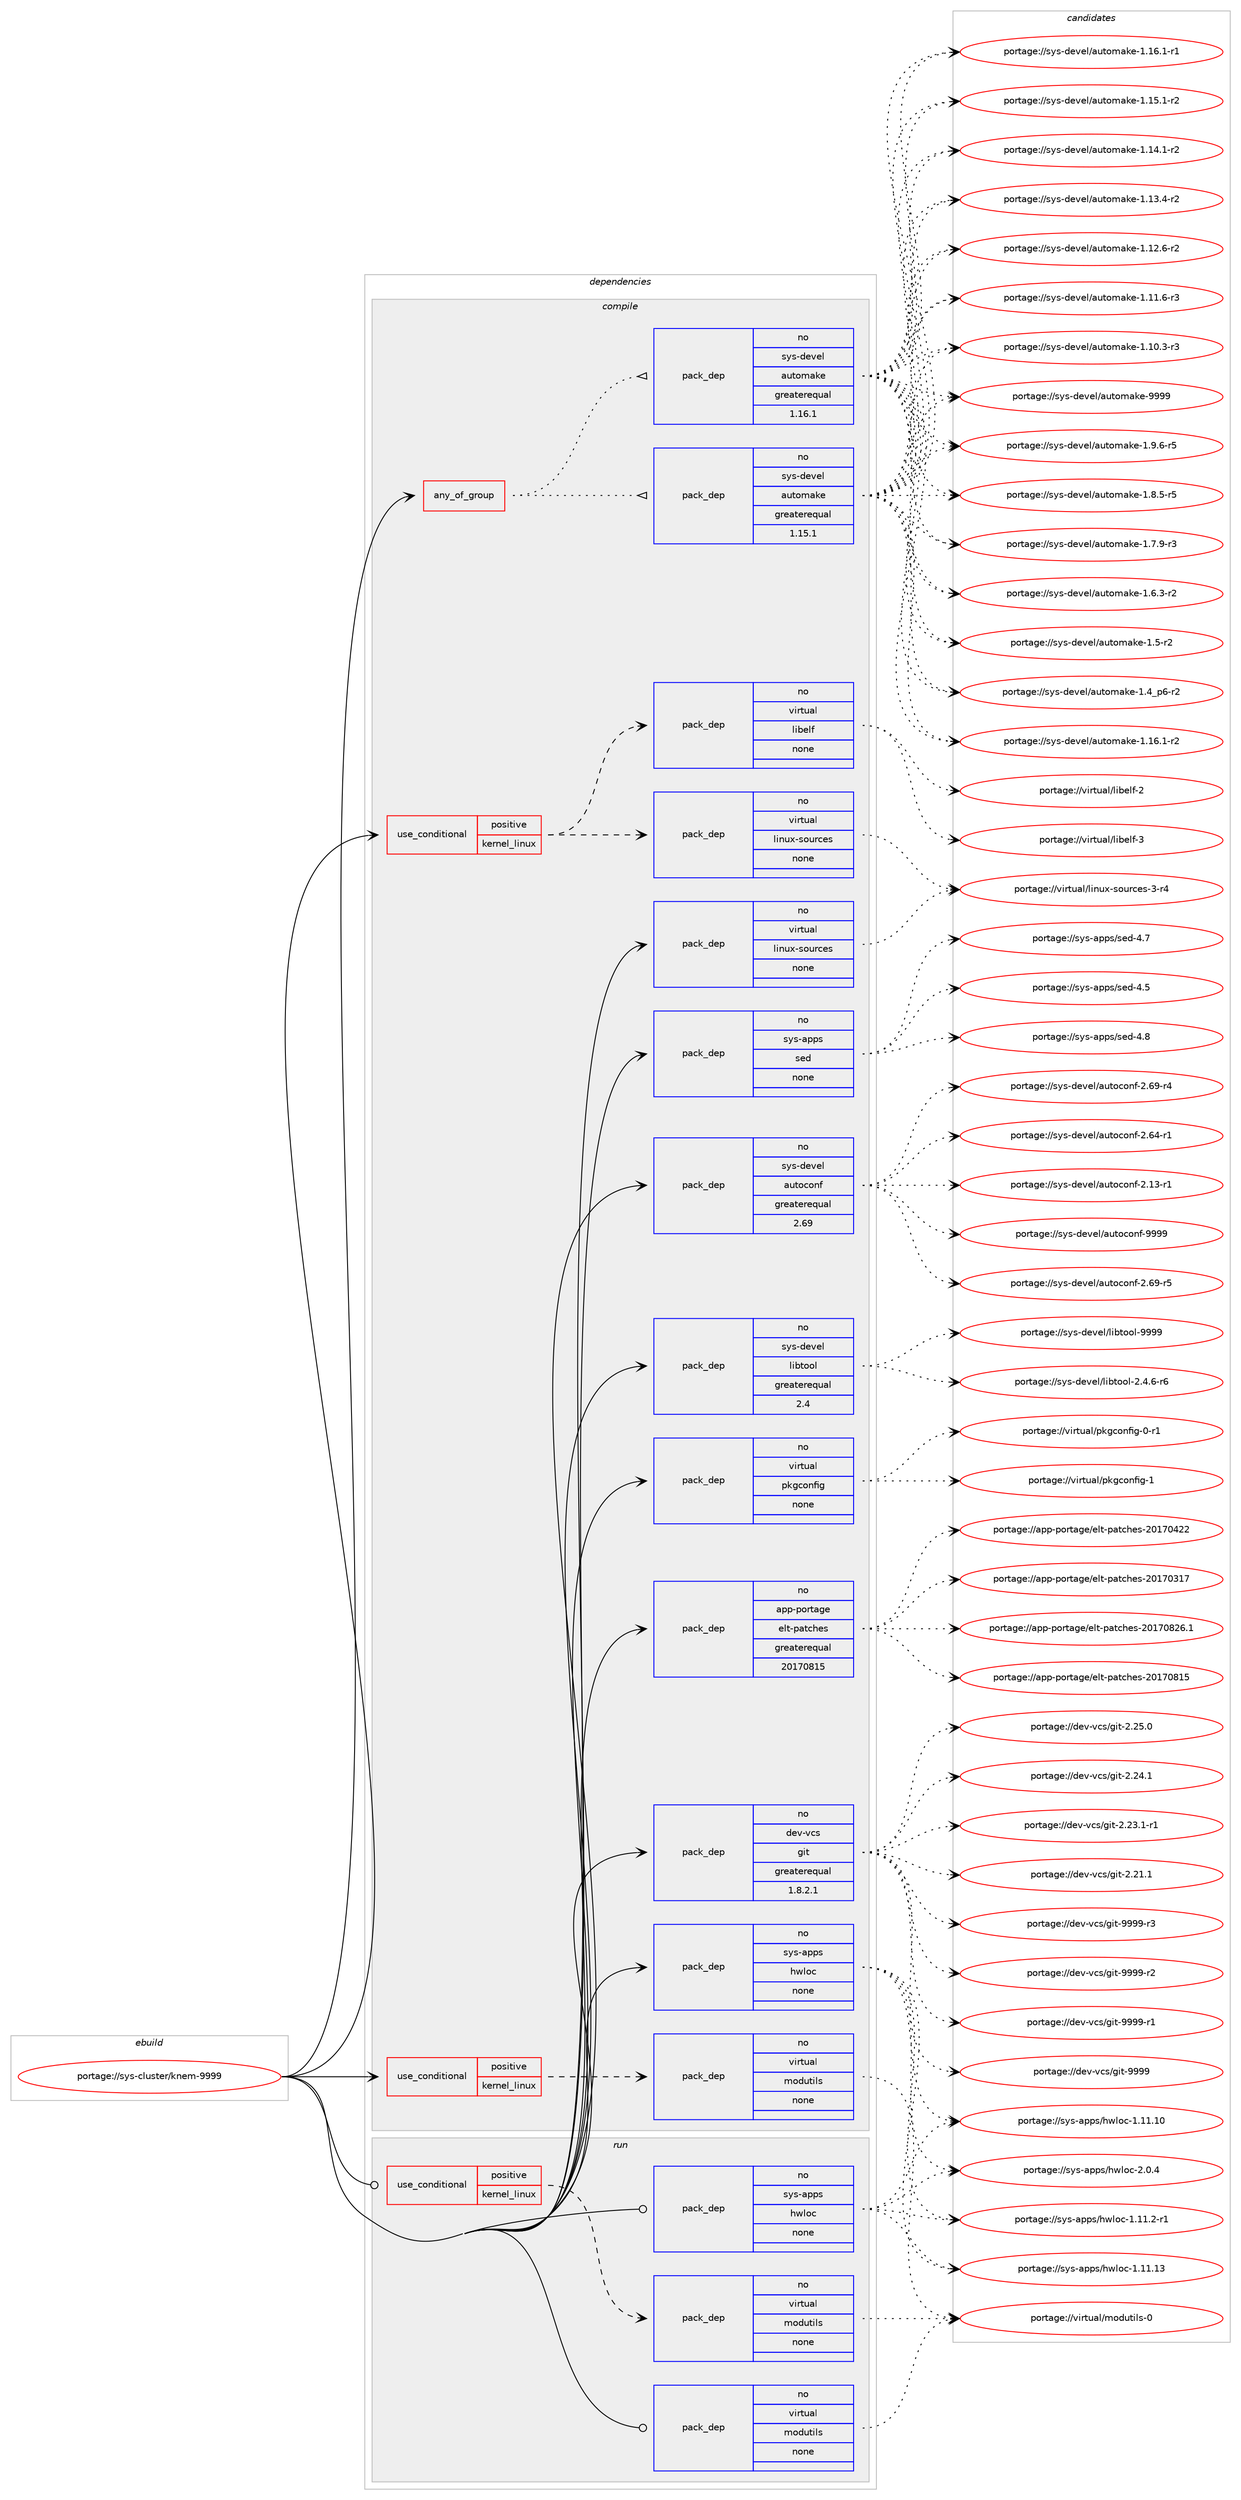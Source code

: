 digraph prolog {

# *************
# Graph options
# *************

newrank=true;
concentrate=true;
compound=true;
graph [rankdir=LR,fontname=Helvetica,fontsize=10,ranksep=1.5];#, ranksep=2.5, nodesep=0.2];
edge  [arrowhead=vee];
node  [fontname=Helvetica,fontsize=10];

# **********
# The ebuild
# **********

subgraph cluster_leftcol {
color=gray;
rank=same;
label=<<i>ebuild</i>>;
id [label="portage://sys-cluster/knem-9999", color=red, width=4, href="../sys-cluster/knem-9999.svg"];
}

# ****************
# The dependencies
# ****************

subgraph cluster_midcol {
color=gray;
label=<<i>dependencies</i>>;
subgraph cluster_compile {
fillcolor="#eeeeee";
style=filled;
label=<<i>compile</i>>;
subgraph any1098 {
dependency55615 [label=<<TABLE BORDER="0" CELLBORDER="1" CELLSPACING="0" CELLPADDING="4"><TR><TD CELLPADDING="10">any_of_group</TD></TR></TABLE>>, shape=none, color=red];subgraph pack43190 {
dependency55616 [label=<<TABLE BORDER="0" CELLBORDER="1" CELLSPACING="0" CELLPADDING="4" WIDTH="220"><TR><TD ROWSPAN="6" CELLPADDING="30">pack_dep</TD></TR><TR><TD WIDTH="110">no</TD></TR><TR><TD>sys-devel</TD></TR><TR><TD>automake</TD></TR><TR><TD>greaterequal</TD></TR><TR><TD>1.16.1</TD></TR></TABLE>>, shape=none, color=blue];
}
dependency55615:e -> dependency55616:w [weight=20,style="dotted",arrowhead="oinv"];
subgraph pack43191 {
dependency55617 [label=<<TABLE BORDER="0" CELLBORDER="1" CELLSPACING="0" CELLPADDING="4" WIDTH="220"><TR><TD ROWSPAN="6" CELLPADDING="30">pack_dep</TD></TR><TR><TD WIDTH="110">no</TD></TR><TR><TD>sys-devel</TD></TR><TR><TD>automake</TD></TR><TR><TD>greaterequal</TD></TR><TR><TD>1.15.1</TD></TR></TABLE>>, shape=none, color=blue];
}
dependency55615:e -> dependency55617:w [weight=20,style="dotted",arrowhead="oinv"];
}
id:e -> dependency55615:w [weight=20,style="solid",arrowhead="vee"];
subgraph cond11262 {
dependency55618 [label=<<TABLE BORDER="0" CELLBORDER="1" CELLSPACING="0" CELLPADDING="4"><TR><TD ROWSPAN="3" CELLPADDING="10">use_conditional</TD></TR><TR><TD>positive</TD></TR><TR><TD>kernel_linux</TD></TR></TABLE>>, shape=none, color=red];
subgraph pack43192 {
dependency55619 [label=<<TABLE BORDER="0" CELLBORDER="1" CELLSPACING="0" CELLPADDING="4" WIDTH="220"><TR><TD ROWSPAN="6" CELLPADDING="30">pack_dep</TD></TR><TR><TD WIDTH="110">no</TD></TR><TR><TD>virtual</TD></TR><TR><TD>linux-sources</TD></TR><TR><TD>none</TD></TR><TR><TD></TD></TR></TABLE>>, shape=none, color=blue];
}
dependency55618:e -> dependency55619:w [weight=20,style="dashed",arrowhead="vee"];
subgraph pack43193 {
dependency55620 [label=<<TABLE BORDER="0" CELLBORDER="1" CELLSPACING="0" CELLPADDING="4" WIDTH="220"><TR><TD ROWSPAN="6" CELLPADDING="30">pack_dep</TD></TR><TR><TD WIDTH="110">no</TD></TR><TR><TD>virtual</TD></TR><TR><TD>libelf</TD></TR><TR><TD>none</TD></TR><TR><TD></TD></TR></TABLE>>, shape=none, color=blue];
}
dependency55618:e -> dependency55620:w [weight=20,style="dashed",arrowhead="vee"];
}
id:e -> dependency55618:w [weight=20,style="solid",arrowhead="vee"];
subgraph cond11263 {
dependency55621 [label=<<TABLE BORDER="0" CELLBORDER="1" CELLSPACING="0" CELLPADDING="4"><TR><TD ROWSPAN="3" CELLPADDING="10">use_conditional</TD></TR><TR><TD>positive</TD></TR><TR><TD>kernel_linux</TD></TR></TABLE>>, shape=none, color=red];
subgraph pack43194 {
dependency55622 [label=<<TABLE BORDER="0" CELLBORDER="1" CELLSPACING="0" CELLPADDING="4" WIDTH="220"><TR><TD ROWSPAN="6" CELLPADDING="30">pack_dep</TD></TR><TR><TD WIDTH="110">no</TD></TR><TR><TD>virtual</TD></TR><TR><TD>modutils</TD></TR><TR><TD>none</TD></TR><TR><TD></TD></TR></TABLE>>, shape=none, color=blue];
}
dependency55621:e -> dependency55622:w [weight=20,style="dashed",arrowhead="vee"];
}
id:e -> dependency55621:w [weight=20,style="solid",arrowhead="vee"];
subgraph pack43195 {
dependency55623 [label=<<TABLE BORDER="0" CELLBORDER="1" CELLSPACING="0" CELLPADDING="4" WIDTH="220"><TR><TD ROWSPAN="6" CELLPADDING="30">pack_dep</TD></TR><TR><TD WIDTH="110">no</TD></TR><TR><TD>app-portage</TD></TR><TR><TD>elt-patches</TD></TR><TR><TD>greaterequal</TD></TR><TR><TD>20170815</TD></TR></TABLE>>, shape=none, color=blue];
}
id:e -> dependency55623:w [weight=20,style="solid",arrowhead="vee"];
subgraph pack43196 {
dependency55624 [label=<<TABLE BORDER="0" CELLBORDER="1" CELLSPACING="0" CELLPADDING="4" WIDTH="220"><TR><TD ROWSPAN="6" CELLPADDING="30">pack_dep</TD></TR><TR><TD WIDTH="110">no</TD></TR><TR><TD>dev-vcs</TD></TR><TR><TD>git</TD></TR><TR><TD>greaterequal</TD></TR><TR><TD>1.8.2.1</TD></TR></TABLE>>, shape=none, color=blue];
}
id:e -> dependency55624:w [weight=20,style="solid",arrowhead="vee"];
subgraph pack43197 {
dependency55625 [label=<<TABLE BORDER="0" CELLBORDER="1" CELLSPACING="0" CELLPADDING="4" WIDTH="220"><TR><TD ROWSPAN="6" CELLPADDING="30">pack_dep</TD></TR><TR><TD WIDTH="110">no</TD></TR><TR><TD>sys-apps</TD></TR><TR><TD>hwloc</TD></TR><TR><TD>none</TD></TR><TR><TD></TD></TR></TABLE>>, shape=none, color=blue];
}
id:e -> dependency55625:w [weight=20,style="solid",arrowhead="vee"];
subgraph pack43198 {
dependency55626 [label=<<TABLE BORDER="0" CELLBORDER="1" CELLSPACING="0" CELLPADDING="4" WIDTH="220"><TR><TD ROWSPAN="6" CELLPADDING="30">pack_dep</TD></TR><TR><TD WIDTH="110">no</TD></TR><TR><TD>sys-apps</TD></TR><TR><TD>sed</TD></TR><TR><TD>none</TD></TR><TR><TD></TD></TR></TABLE>>, shape=none, color=blue];
}
id:e -> dependency55626:w [weight=20,style="solid",arrowhead="vee"];
subgraph pack43199 {
dependency55627 [label=<<TABLE BORDER="0" CELLBORDER="1" CELLSPACING="0" CELLPADDING="4" WIDTH="220"><TR><TD ROWSPAN="6" CELLPADDING="30">pack_dep</TD></TR><TR><TD WIDTH="110">no</TD></TR><TR><TD>sys-devel</TD></TR><TR><TD>autoconf</TD></TR><TR><TD>greaterequal</TD></TR><TR><TD>2.69</TD></TR></TABLE>>, shape=none, color=blue];
}
id:e -> dependency55627:w [weight=20,style="solid",arrowhead="vee"];
subgraph pack43200 {
dependency55628 [label=<<TABLE BORDER="0" CELLBORDER="1" CELLSPACING="0" CELLPADDING="4" WIDTH="220"><TR><TD ROWSPAN="6" CELLPADDING="30">pack_dep</TD></TR><TR><TD WIDTH="110">no</TD></TR><TR><TD>sys-devel</TD></TR><TR><TD>libtool</TD></TR><TR><TD>greaterequal</TD></TR><TR><TD>2.4</TD></TR></TABLE>>, shape=none, color=blue];
}
id:e -> dependency55628:w [weight=20,style="solid",arrowhead="vee"];
subgraph pack43201 {
dependency55629 [label=<<TABLE BORDER="0" CELLBORDER="1" CELLSPACING="0" CELLPADDING="4" WIDTH="220"><TR><TD ROWSPAN="6" CELLPADDING="30">pack_dep</TD></TR><TR><TD WIDTH="110">no</TD></TR><TR><TD>virtual</TD></TR><TR><TD>linux-sources</TD></TR><TR><TD>none</TD></TR><TR><TD></TD></TR></TABLE>>, shape=none, color=blue];
}
id:e -> dependency55629:w [weight=20,style="solid",arrowhead="vee"];
subgraph pack43202 {
dependency55630 [label=<<TABLE BORDER="0" CELLBORDER="1" CELLSPACING="0" CELLPADDING="4" WIDTH="220"><TR><TD ROWSPAN="6" CELLPADDING="30">pack_dep</TD></TR><TR><TD WIDTH="110">no</TD></TR><TR><TD>virtual</TD></TR><TR><TD>pkgconfig</TD></TR><TR><TD>none</TD></TR><TR><TD></TD></TR></TABLE>>, shape=none, color=blue];
}
id:e -> dependency55630:w [weight=20,style="solid",arrowhead="vee"];
}
subgraph cluster_compileandrun {
fillcolor="#eeeeee";
style=filled;
label=<<i>compile and run</i>>;
}
subgraph cluster_run {
fillcolor="#eeeeee";
style=filled;
label=<<i>run</i>>;
subgraph cond11264 {
dependency55631 [label=<<TABLE BORDER="0" CELLBORDER="1" CELLSPACING="0" CELLPADDING="4"><TR><TD ROWSPAN="3" CELLPADDING="10">use_conditional</TD></TR><TR><TD>positive</TD></TR><TR><TD>kernel_linux</TD></TR></TABLE>>, shape=none, color=red];
subgraph pack43203 {
dependency55632 [label=<<TABLE BORDER="0" CELLBORDER="1" CELLSPACING="0" CELLPADDING="4" WIDTH="220"><TR><TD ROWSPAN="6" CELLPADDING="30">pack_dep</TD></TR><TR><TD WIDTH="110">no</TD></TR><TR><TD>virtual</TD></TR><TR><TD>modutils</TD></TR><TR><TD>none</TD></TR><TR><TD></TD></TR></TABLE>>, shape=none, color=blue];
}
dependency55631:e -> dependency55632:w [weight=20,style="dashed",arrowhead="vee"];
}
id:e -> dependency55631:w [weight=20,style="solid",arrowhead="odot"];
subgraph pack43204 {
dependency55633 [label=<<TABLE BORDER="0" CELLBORDER="1" CELLSPACING="0" CELLPADDING="4" WIDTH="220"><TR><TD ROWSPAN="6" CELLPADDING="30">pack_dep</TD></TR><TR><TD WIDTH="110">no</TD></TR><TR><TD>sys-apps</TD></TR><TR><TD>hwloc</TD></TR><TR><TD>none</TD></TR><TR><TD></TD></TR></TABLE>>, shape=none, color=blue];
}
id:e -> dependency55633:w [weight=20,style="solid",arrowhead="odot"];
subgraph pack43205 {
dependency55634 [label=<<TABLE BORDER="0" CELLBORDER="1" CELLSPACING="0" CELLPADDING="4" WIDTH="220"><TR><TD ROWSPAN="6" CELLPADDING="30">pack_dep</TD></TR><TR><TD WIDTH="110">no</TD></TR><TR><TD>virtual</TD></TR><TR><TD>modutils</TD></TR><TR><TD>none</TD></TR><TR><TD></TD></TR></TABLE>>, shape=none, color=blue];
}
id:e -> dependency55634:w [weight=20,style="solid",arrowhead="odot"];
}
}

# **************
# The candidates
# **************

subgraph cluster_choices {
rank=same;
color=gray;
label=<<i>candidates</i>>;

subgraph choice43190 {
color=black;
nodesep=1;
choice115121115451001011181011084797117116111109971071014557575757 [label="portage://sys-devel/automake-9999", color=red, width=4,href="../sys-devel/automake-9999.svg"];
choice115121115451001011181011084797117116111109971071014549465746544511453 [label="portage://sys-devel/automake-1.9.6-r5", color=red, width=4,href="../sys-devel/automake-1.9.6-r5.svg"];
choice115121115451001011181011084797117116111109971071014549465646534511453 [label="portage://sys-devel/automake-1.8.5-r5", color=red, width=4,href="../sys-devel/automake-1.8.5-r5.svg"];
choice115121115451001011181011084797117116111109971071014549465546574511451 [label="portage://sys-devel/automake-1.7.9-r3", color=red, width=4,href="../sys-devel/automake-1.7.9-r3.svg"];
choice115121115451001011181011084797117116111109971071014549465446514511450 [label="portage://sys-devel/automake-1.6.3-r2", color=red, width=4,href="../sys-devel/automake-1.6.3-r2.svg"];
choice11512111545100101118101108479711711611110997107101454946534511450 [label="portage://sys-devel/automake-1.5-r2", color=red, width=4,href="../sys-devel/automake-1.5-r2.svg"];
choice115121115451001011181011084797117116111109971071014549465295112544511450 [label="portage://sys-devel/automake-1.4_p6-r2", color=red, width=4,href="../sys-devel/automake-1.4_p6-r2.svg"];
choice11512111545100101118101108479711711611110997107101454946495446494511450 [label="portage://sys-devel/automake-1.16.1-r2", color=red, width=4,href="../sys-devel/automake-1.16.1-r2.svg"];
choice11512111545100101118101108479711711611110997107101454946495446494511449 [label="portage://sys-devel/automake-1.16.1-r1", color=red, width=4,href="../sys-devel/automake-1.16.1-r1.svg"];
choice11512111545100101118101108479711711611110997107101454946495346494511450 [label="portage://sys-devel/automake-1.15.1-r2", color=red, width=4,href="../sys-devel/automake-1.15.1-r2.svg"];
choice11512111545100101118101108479711711611110997107101454946495246494511450 [label="portage://sys-devel/automake-1.14.1-r2", color=red, width=4,href="../sys-devel/automake-1.14.1-r2.svg"];
choice11512111545100101118101108479711711611110997107101454946495146524511450 [label="portage://sys-devel/automake-1.13.4-r2", color=red, width=4,href="../sys-devel/automake-1.13.4-r2.svg"];
choice11512111545100101118101108479711711611110997107101454946495046544511450 [label="portage://sys-devel/automake-1.12.6-r2", color=red, width=4,href="../sys-devel/automake-1.12.6-r2.svg"];
choice11512111545100101118101108479711711611110997107101454946494946544511451 [label="portage://sys-devel/automake-1.11.6-r3", color=red, width=4,href="../sys-devel/automake-1.11.6-r3.svg"];
choice11512111545100101118101108479711711611110997107101454946494846514511451 [label="portage://sys-devel/automake-1.10.3-r3", color=red, width=4,href="../sys-devel/automake-1.10.3-r3.svg"];
dependency55616:e -> choice115121115451001011181011084797117116111109971071014557575757:w [style=dotted,weight="100"];
dependency55616:e -> choice115121115451001011181011084797117116111109971071014549465746544511453:w [style=dotted,weight="100"];
dependency55616:e -> choice115121115451001011181011084797117116111109971071014549465646534511453:w [style=dotted,weight="100"];
dependency55616:e -> choice115121115451001011181011084797117116111109971071014549465546574511451:w [style=dotted,weight="100"];
dependency55616:e -> choice115121115451001011181011084797117116111109971071014549465446514511450:w [style=dotted,weight="100"];
dependency55616:e -> choice11512111545100101118101108479711711611110997107101454946534511450:w [style=dotted,weight="100"];
dependency55616:e -> choice115121115451001011181011084797117116111109971071014549465295112544511450:w [style=dotted,weight="100"];
dependency55616:e -> choice11512111545100101118101108479711711611110997107101454946495446494511450:w [style=dotted,weight="100"];
dependency55616:e -> choice11512111545100101118101108479711711611110997107101454946495446494511449:w [style=dotted,weight="100"];
dependency55616:e -> choice11512111545100101118101108479711711611110997107101454946495346494511450:w [style=dotted,weight="100"];
dependency55616:e -> choice11512111545100101118101108479711711611110997107101454946495246494511450:w [style=dotted,weight="100"];
dependency55616:e -> choice11512111545100101118101108479711711611110997107101454946495146524511450:w [style=dotted,weight="100"];
dependency55616:e -> choice11512111545100101118101108479711711611110997107101454946495046544511450:w [style=dotted,weight="100"];
dependency55616:e -> choice11512111545100101118101108479711711611110997107101454946494946544511451:w [style=dotted,weight="100"];
dependency55616:e -> choice11512111545100101118101108479711711611110997107101454946494846514511451:w [style=dotted,weight="100"];
}
subgraph choice43191 {
color=black;
nodesep=1;
choice115121115451001011181011084797117116111109971071014557575757 [label="portage://sys-devel/automake-9999", color=red, width=4,href="../sys-devel/automake-9999.svg"];
choice115121115451001011181011084797117116111109971071014549465746544511453 [label="portage://sys-devel/automake-1.9.6-r5", color=red, width=4,href="../sys-devel/automake-1.9.6-r5.svg"];
choice115121115451001011181011084797117116111109971071014549465646534511453 [label="portage://sys-devel/automake-1.8.5-r5", color=red, width=4,href="../sys-devel/automake-1.8.5-r5.svg"];
choice115121115451001011181011084797117116111109971071014549465546574511451 [label="portage://sys-devel/automake-1.7.9-r3", color=red, width=4,href="../sys-devel/automake-1.7.9-r3.svg"];
choice115121115451001011181011084797117116111109971071014549465446514511450 [label="portage://sys-devel/automake-1.6.3-r2", color=red, width=4,href="../sys-devel/automake-1.6.3-r2.svg"];
choice11512111545100101118101108479711711611110997107101454946534511450 [label="portage://sys-devel/automake-1.5-r2", color=red, width=4,href="../sys-devel/automake-1.5-r2.svg"];
choice115121115451001011181011084797117116111109971071014549465295112544511450 [label="portage://sys-devel/automake-1.4_p6-r2", color=red, width=4,href="../sys-devel/automake-1.4_p6-r2.svg"];
choice11512111545100101118101108479711711611110997107101454946495446494511450 [label="portage://sys-devel/automake-1.16.1-r2", color=red, width=4,href="../sys-devel/automake-1.16.1-r2.svg"];
choice11512111545100101118101108479711711611110997107101454946495446494511449 [label="portage://sys-devel/automake-1.16.1-r1", color=red, width=4,href="../sys-devel/automake-1.16.1-r1.svg"];
choice11512111545100101118101108479711711611110997107101454946495346494511450 [label="portage://sys-devel/automake-1.15.1-r2", color=red, width=4,href="../sys-devel/automake-1.15.1-r2.svg"];
choice11512111545100101118101108479711711611110997107101454946495246494511450 [label="portage://sys-devel/automake-1.14.1-r2", color=red, width=4,href="../sys-devel/automake-1.14.1-r2.svg"];
choice11512111545100101118101108479711711611110997107101454946495146524511450 [label="portage://sys-devel/automake-1.13.4-r2", color=red, width=4,href="../sys-devel/automake-1.13.4-r2.svg"];
choice11512111545100101118101108479711711611110997107101454946495046544511450 [label="portage://sys-devel/automake-1.12.6-r2", color=red, width=4,href="../sys-devel/automake-1.12.6-r2.svg"];
choice11512111545100101118101108479711711611110997107101454946494946544511451 [label="portage://sys-devel/automake-1.11.6-r3", color=red, width=4,href="../sys-devel/automake-1.11.6-r3.svg"];
choice11512111545100101118101108479711711611110997107101454946494846514511451 [label="portage://sys-devel/automake-1.10.3-r3", color=red, width=4,href="../sys-devel/automake-1.10.3-r3.svg"];
dependency55617:e -> choice115121115451001011181011084797117116111109971071014557575757:w [style=dotted,weight="100"];
dependency55617:e -> choice115121115451001011181011084797117116111109971071014549465746544511453:w [style=dotted,weight="100"];
dependency55617:e -> choice115121115451001011181011084797117116111109971071014549465646534511453:w [style=dotted,weight="100"];
dependency55617:e -> choice115121115451001011181011084797117116111109971071014549465546574511451:w [style=dotted,weight="100"];
dependency55617:e -> choice115121115451001011181011084797117116111109971071014549465446514511450:w [style=dotted,weight="100"];
dependency55617:e -> choice11512111545100101118101108479711711611110997107101454946534511450:w [style=dotted,weight="100"];
dependency55617:e -> choice115121115451001011181011084797117116111109971071014549465295112544511450:w [style=dotted,weight="100"];
dependency55617:e -> choice11512111545100101118101108479711711611110997107101454946495446494511450:w [style=dotted,weight="100"];
dependency55617:e -> choice11512111545100101118101108479711711611110997107101454946495446494511449:w [style=dotted,weight="100"];
dependency55617:e -> choice11512111545100101118101108479711711611110997107101454946495346494511450:w [style=dotted,weight="100"];
dependency55617:e -> choice11512111545100101118101108479711711611110997107101454946495246494511450:w [style=dotted,weight="100"];
dependency55617:e -> choice11512111545100101118101108479711711611110997107101454946495146524511450:w [style=dotted,weight="100"];
dependency55617:e -> choice11512111545100101118101108479711711611110997107101454946495046544511450:w [style=dotted,weight="100"];
dependency55617:e -> choice11512111545100101118101108479711711611110997107101454946494946544511451:w [style=dotted,weight="100"];
dependency55617:e -> choice11512111545100101118101108479711711611110997107101454946494846514511451:w [style=dotted,weight="100"];
}
subgraph choice43192 {
color=black;
nodesep=1;
choice1181051141161179710847108105110117120451151111171149910111545514511452 [label="portage://virtual/linux-sources-3-r4", color=red, width=4,href="../virtual/linux-sources-3-r4.svg"];
dependency55619:e -> choice1181051141161179710847108105110117120451151111171149910111545514511452:w [style=dotted,weight="100"];
}
subgraph choice43193 {
color=black;
nodesep=1;
choice1181051141161179710847108105981011081024551 [label="portage://virtual/libelf-3", color=red, width=4,href="../virtual/libelf-3.svg"];
choice1181051141161179710847108105981011081024550 [label="portage://virtual/libelf-2", color=red, width=4,href="../virtual/libelf-2.svg"];
dependency55620:e -> choice1181051141161179710847108105981011081024551:w [style=dotted,weight="100"];
dependency55620:e -> choice1181051141161179710847108105981011081024550:w [style=dotted,weight="100"];
}
subgraph choice43194 {
color=black;
nodesep=1;
choice11810511411611797108471091111001171161051081154548 [label="portage://virtual/modutils-0", color=red, width=4,href="../virtual/modutils-0.svg"];
dependency55622:e -> choice11810511411611797108471091111001171161051081154548:w [style=dotted,weight="100"];
}
subgraph choice43195 {
color=black;
nodesep=1;
choice971121124511211111411697103101471011081164511297116991041011154550484955485650544649 [label="portage://app-portage/elt-patches-20170826.1", color=red, width=4,href="../app-portage/elt-patches-20170826.1.svg"];
choice97112112451121111141169710310147101108116451129711699104101115455048495548564953 [label="portage://app-portage/elt-patches-20170815", color=red, width=4,href="../app-portage/elt-patches-20170815.svg"];
choice97112112451121111141169710310147101108116451129711699104101115455048495548525050 [label="portage://app-portage/elt-patches-20170422", color=red, width=4,href="../app-portage/elt-patches-20170422.svg"];
choice97112112451121111141169710310147101108116451129711699104101115455048495548514955 [label="portage://app-portage/elt-patches-20170317", color=red, width=4,href="../app-portage/elt-patches-20170317.svg"];
dependency55623:e -> choice971121124511211111411697103101471011081164511297116991041011154550484955485650544649:w [style=dotted,weight="100"];
dependency55623:e -> choice97112112451121111141169710310147101108116451129711699104101115455048495548564953:w [style=dotted,weight="100"];
dependency55623:e -> choice97112112451121111141169710310147101108116451129711699104101115455048495548525050:w [style=dotted,weight="100"];
dependency55623:e -> choice97112112451121111141169710310147101108116451129711699104101115455048495548514955:w [style=dotted,weight="100"];
}
subgraph choice43196 {
color=black;
nodesep=1;
choice10010111845118991154710310511645575757574511451 [label="portage://dev-vcs/git-9999-r3", color=red, width=4,href="../dev-vcs/git-9999-r3.svg"];
choice10010111845118991154710310511645575757574511450 [label="portage://dev-vcs/git-9999-r2", color=red, width=4,href="../dev-vcs/git-9999-r2.svg"];
choice10010111845118991154710310511645575757574511449 [label="portage://dev-vcs/git-9999-r1", color=red, width=4,href="../dev-vcs/git-9999-r1.svg"];
choice1001011184511899115471031051164557575757 [label="portage://dev-vcs/git-9999", color=red, width=4,href="../dev-vcs/git-9999.svg"];
choice10010111845118991154710310511645504650534648 [label="portage://dev-vcs/git-2.25.0", color=red, width=4,href="../dev-vcs/git-2.25.0.svg"];
choice10010111845118991154710310511645504650524649 [label="portage://dev-vcs/git-2.24.1", color=red, width=4,href="../dev-vcs/git-2.24.1.svg"];
choice100101118451189911547103105116455046505146494511449 [label="portage://dev-vcs/git-2.23.1-r1", color=red, width=4,href="../dev-vcs/git-2.23.1-r1.svg"];
choice10010111845118991154710310511645504650494649 [label="portage://dev-vcs/git-2.21.1", color=red, width=4,href="../dev-vcs/git-2.21.1.svg"];
dependency55624:e -> choice10010111845118991154710310511645575757574511451:w [style=dotted,weight="100"];
dependency55624:e -> choice10010111845118991154710310511645575757574511450:w [style=dotted,weight="100"];
dependency55624:e -> choice10010111845118991154710310511645575757574511449:w [style=dotted,weight="100"];
dependency55624:e -> choice1001011184511899115471031051164557575757:w [style=dotted,weight="100"];
dependency55624:e -> choice10010111845118991154710310511645504650534648:w [style=dotted,weight="100"];
dependency55624:e -> choice10010111845118991154710310511645504650524649:w [style=dotted,weight="100"];
dependency55624:e -> choice100101118451189911547103105116455046505146494511449:w [style=dotted,weight="100"];
dependency55624:e -> choice10010111845118991154710310511645504650494649:w [style=dotted,weight="100"];
}
subgraph choice43197 {
color=black;
nodesep=1;
choice11512111545971121121154710411910811199455046484652 [label="portage://sys-apps/hwloc-2.0.4", color=red, width=4,href="../sys-apps/hwloc-2.0.4.svg"];
choice11512111545971121121154710411910811199454946494946504511449 [label="portage://sys-apps/hwloc-1.11.2-r1", color=red, width=4,href="../sys-apps/hwloc-1.11.2-r1.svg"];
choice115121115459711211211547104119108111994549464949464951 [label="portage://sys-apps/hwloc-1.11.13", color=red, width=4,href="../sys-apps/hwloc-1.11.13.svg"];
choice115121115459711211211547104119108111994549464949464948 [label="portage://sys-apps/hwloc-1.11.10", color=red, width=4,href="../sys-apps/hwloc-1.11.10.svg"];
dependency55625:e -> choice11512111545971121121154710411910811199455046484652:w [style=dotted,weight="100"];
dependency55625:e -> choice11512111545971121121154710411910811199454946494946504511449:w [style=dotted,weight="100"];
dependency55625:e -> choice115121115459711211211547104119108111994549464949464951:w [style=dotted,weight="100"];
dependency55625:e -> choice115121115459711211211547104119108111994549464949464948:w [style=dotted,weight="100"];
}
subgraph choice43198 {
color=black;
nodesep=1;
choice11512111545971121121154711510110045524656 [label="portage://sys-apps/sed-4.8", color=red, width=4,href="../sys-apps/sed-4.8.svg"];
choice11512111545971121121154711510110045524655 [label="portage://sys-apps/sed-4.7", color=red, width=4,href="../sys-apps/sed-4.7.svg"];
choice11512111545971121121154711510110045524653 [label="portage://sys-apps/sed-4.5", color=red, width=4,href="../sys-apps/sed-4.5.svg"];
dependency55626:e -> choice11512111545971121121154711510110045524656:w [style=dotted,weight="100"];
dependency55626:e -> choice11512111545971121121154711510110045524655:w [style=dotted,weight="100"];
dependency55626:e -> choice11512111545971121121154711510110045524653:w [style=dotted,weight="100"];
}
subgraph choice43199 {
color=black;
nodesep=1;
choice115121115451001011181011084797117116111991111101024557575757 [label="portage://sys-devel/autoconf-9999", color=red, width=4,href="../sys-devel/autoconf-9999.svg"];
choice1151211154510010111810110847971171161119911111010245504654574511453 [label="portage://sys-devel/autoconf-2.69-r5", color=red, width=4,href="../sys-devel/autoconf-2.69-r5.svg"];
choice1151211154510010111810110847971171161119911111010245504654574511452 [label="portage://sys-devel/autoconf-2.69-r4", color=red, width=4,href="../sys-devel/autoconf-2.69-r4.svg"];
choice1151211154510010111810110847971171161119911111010245504654524511449 [label="portage://sys-devel/autoconf-2.64-r1", color=red, width=4,href="../sys-devel/autoconf-2.64-r1.svg"];
choice1151211154510010111810110847971171161119911111010245504649514511449 [label="portage://sys-devel/autoconf-2.13-r1", color=red, width=4,href="../sys-devel/autoconf-2.13-r1.svg"];
dependency55627:e -> choice115121115451001011181011084797117116111991111101024557575757:w [style=dotted,weight="100"];
dependency55627:e -> choice1151211154510010111810110847971171161119911111010245504654574511453:w [style=dotted,weight="100"];
dependency55627:e -> choice1151211154510010111810110847971171161119911111010245504654574511452:w [style=dotted,weight="100"];
dependency55627:e -> choice1151211154510010111810110847971171161119911111010245504654524511449:w [style=dotted,weight="100"];
dependency55627:e -> choice1151211154510010111810110847971171161119911111010245504649514511449:w [style=dotted,weight="100"];
}
subgraph choice43200 {
color=black;
nodesep=1;
choice1151211154510010111810110847108105981161111111084557575757 [label="portage://sys-devel/libtool-9999", color=red, width=4,href="../sys-devel/libtool-9999.svg"];
choice1151211154510010111810110847108105981161111111084550465246544511454 [label="portage://sys-devel/libtool-2.4.6-r6", color=red, width=4,href="../sys-devel/libtool-2.4.6-r6.svg"];
dependency55628:e -> choice1151211154510010111810110847108105981161111111084557575757:w [style=dotted,weight="100"];
dependency55628:e -> choice1151211154510010111810110847108105981161111111084550465246544511454:w [style=dotted,weight="100"];
}
subgraph choice43201 {
color=black;
nodesep=1;
choice1181051141161179710847108105110117120451151111171149910111545514511452 [label="portage://virtual/linux-sources-3-r4", color=red, width=4,href="../virtual/linux-sources-3-r4.svg"];
dependency55629:e -> choice1181051141161179710847108105110117120451151111171149910111545514511452:w [style=dotted,weight="100"];
}
subgraph choice43202 {
color=black;
nodesep=1;
choice1181051141161179710847112107103991111101021051034549 [label="portage://virtual/pkgconfig-1", color=red, width=4,href="../virtual/pkgconfig-1.svg"];
choice11810511411611797108471121071039911111010210510345484511449 [label="portage://virtual/pkgconfig-0-r1", color=red, width=4,href="../virtual/pkgconfig-0-r1.svg"];
dependency55630:e -> choice1181051141161179710847112107103991111101021051034549:w [style=dotted,weight="100"];
dependency55630:e -> choice11810511411611797108471121071039911111010210510345484511449:w [style=dotted,weight="100"];
}
subgraph choice43203 {
color=black;
nodesep=1;
choice11810511411611797108471091111001171161051081154548 [label="portage://virtual/modutils-0", color=red, width=4,href="../virtual/modutils-0.svg"];
dependency55632:e -> choice11810511411611797108471091111001171161051081154548:w [style=dotted,weight="100"];
}
subgraph choice43204 {
color=black;
nodesep=1;
choice11512111545971121121154710411910811199455046484652 [label="portage://sys-apps/hwloc-2.0.4", color=red, width=4,href="../sys-apps/hwloc-2.0.4.svg"];
choice11512111545971121121154710411910811199454946494946504511449 [label="portage://sys-apps/hwloc-1.11.2-r1", color=red, width=4,href="../sys-apps/hwloc-1.11.2-r1.svg"];
choice115121115459711211211547104119108111994549464949464951 [label="portage://sys-apps/hwloc-1.11.13", color=red, width=4,href="../sys-apps/hwloc-1.11.13.svg"];
choice115121115459711211211547104119108111994549464949464948 [label="portage://sys-apps/hwloc-1.11.10", color=red, width=4,href="../sys-apps/hwloc-1.11.10.svg"];
dependency55633:e -> choice11512111545971121121154710411910811199455046484652:w [style=dotted,weight="100"];
dependency55633:e -> choice11512111545971121121154710411910811199454946494946504511449:w [style=dotted,weight="100"];
dependency55633:e -> choice115121115459711211211547104119108111994549464949464951:w [style=dotted,weight="100"];
dependency55633:e -> choice115121115459711211211547104119108111994549464949464948:w [style=dotted,weight="100"];
}
subgraph choice43205 {
color=black;
nodesep=1;
choice11810511411611797108471091111001171161051081154548 [label="portage://virtual/modutils-0", color=red, width=4,href="../virtual/modutils-0.svg"];
dependency55634:e -> choice11810511411611797108471091111001171161051081154548:w [style=dotted,weight="100"];
}
}

}
